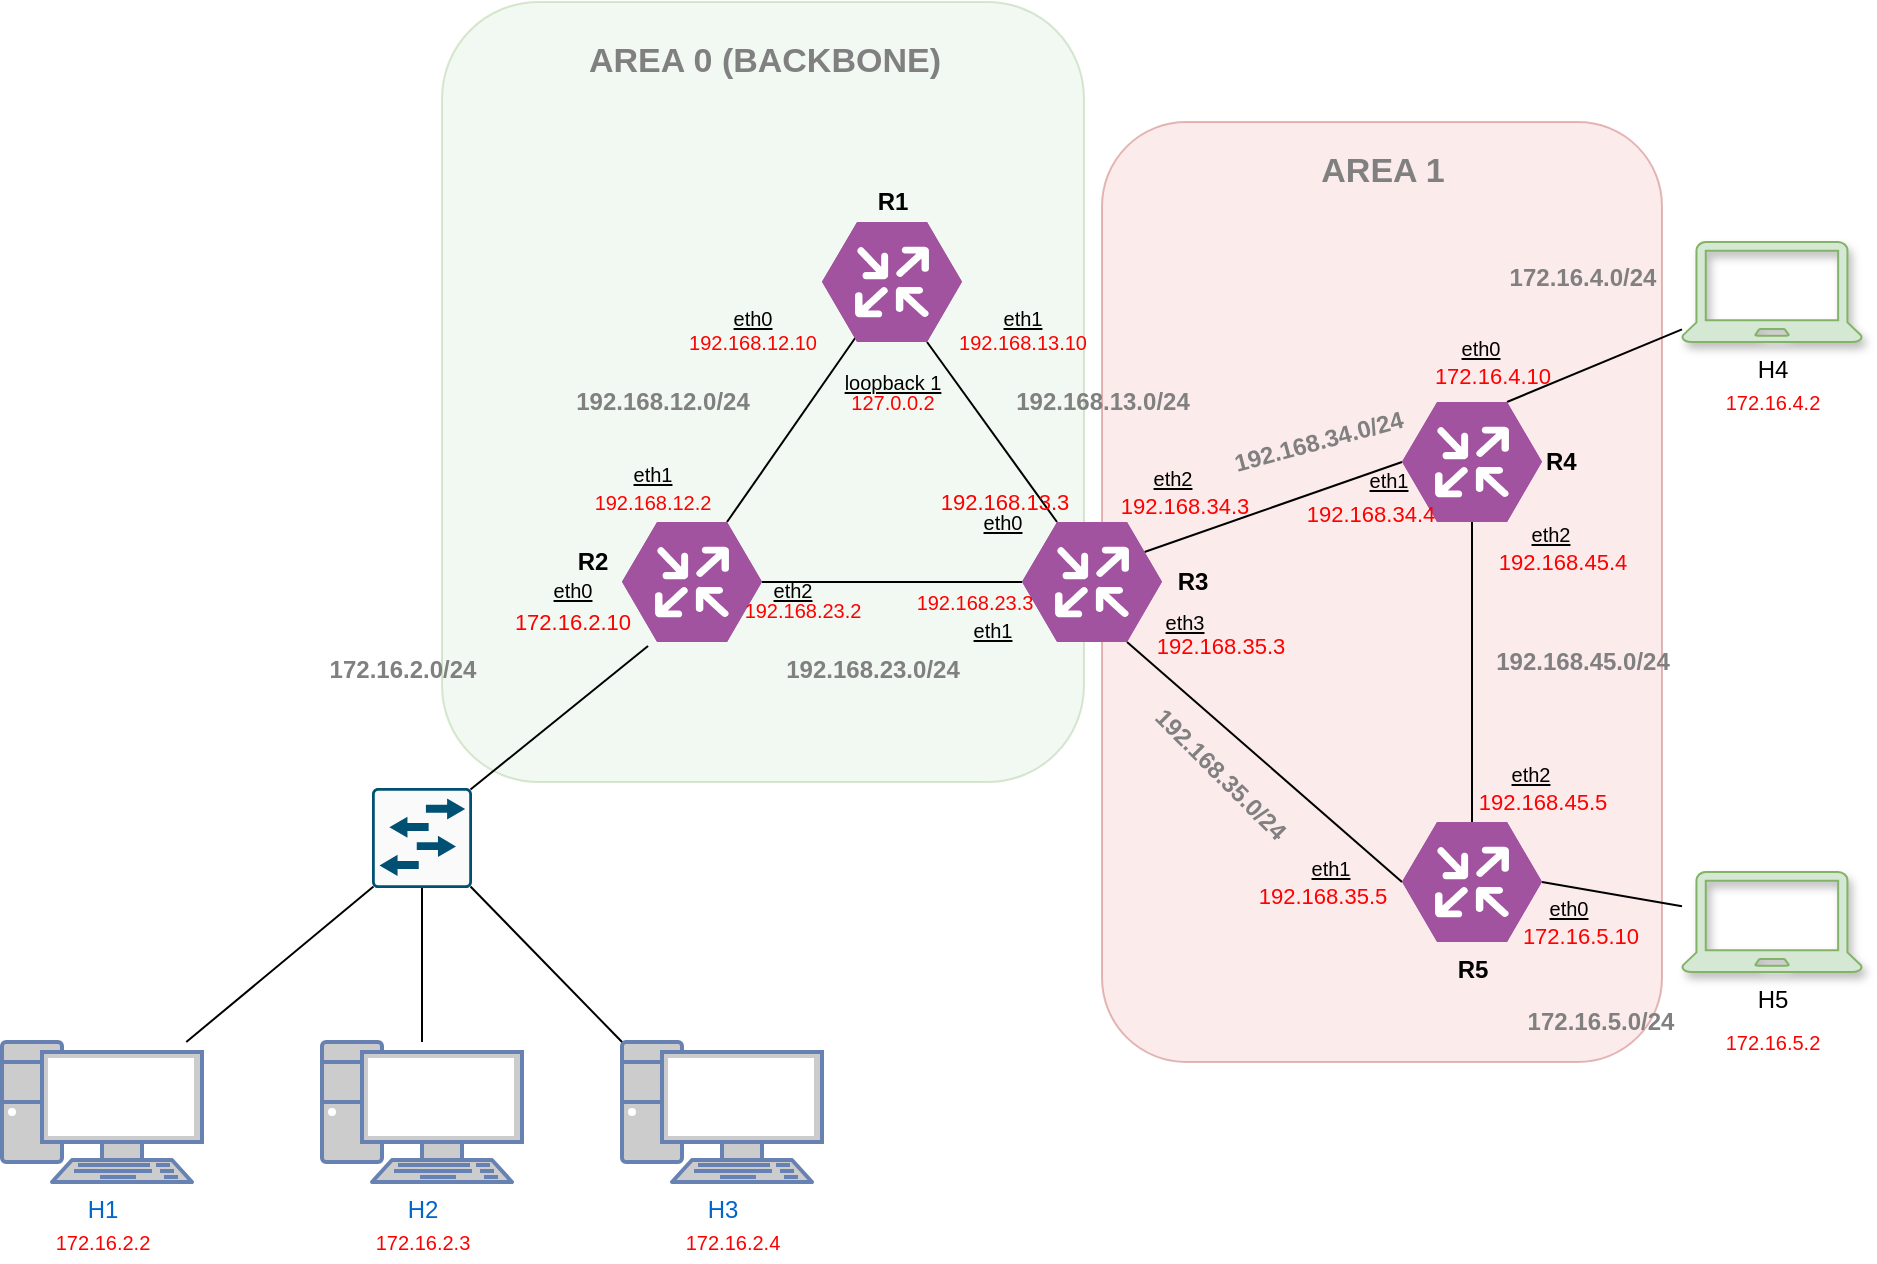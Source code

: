 <mxfile version="14.6.1" type="github"><diagram id="PrM_W4GA_D4Nd456_CjV" name="Page-1"><mxGraphModel dx="1021" dy="534" grid="1" gridSize="10" guides="1" tooltips="1" connect="1" arrows="1" fold="1" page="1" pageScale="1" pageWidth="1169" pageHeight="827" math="0" shadow="0"><root><mxCell id="0"/><mxCell id="1" parent="0"/><mxCell id="jsTZu5VvkX49n5gMvej3-38" value="" style="rounded=1;whiteSpace=wrap;html=1;labelBackgroundColor=none;pointerEvents=1;fontSize=17;strokeColor=#b85450;fillColor=#f8cecc;opacity=40;" vertex="1" parent="1"><mxGeometry x="650" y="130" width="280" height="470" as="geometry"/></mxCell><mxCell id="jsTZu5VvkX49n5gMvej3-36" value="" style="rounded=1;whiteSpace=wrap;html=1;pointerEvents=1;strokeColor=#82b366;fillColor=#d5e8d4;textOpacity=10;labelBackgroundColor=none;opacity=30;" vertex="1" parent="1"><mxGeometry x="320" y="70" width="321" height="390" as="geometry"/></mxCell><mxCell id="f-iRtKM67KEowYbmloAB-2" value="H1" style="fontColor=#0066CC;verticalAlign=top;verticalLabelPosition=bottom;labelPosition=center;align=center;html=1;outlineConnect=0;fillColor=#CCCCCC;strokeColor=#6881B3;gradientColor=none;gradientDirection=north;strokeWidth=2;shape=mxgraph.networks.pc;" parent="1" vertex="1"><mxGeometry x="100" y="590" width="100" height="70" as="geometry"/></mxCell><mxCell id="f-iRtKM67KEowYbmloAB-3" value="H2" style="fontColor=#0066CC;verticalAlign=top;verticalLabelPosition=bottom;labelPosition=center;align=center;html=1;outlineConnect=0;fillColor=#CCCCCC;strokeColor=#6881B3;gradientColor=none;gradientDirection=north;strokeWidth=2;shape=mxgraph.networks.pc;" parent="1" vertex="1"><mxGeometry x="260" y="590" width="100" height="70" as="geometry"/></mxCell><mxCell id="f-iRtKM67KEowYbmloAB-4" value="H3" style="fontColor=#0066CC;verticalAlign=top;verticalLabelPosition=bottom;labelPosition=center;align=center;html=1;outlineConnect=0;fillColor=#CCCCCC;strokeColor=#6881B3;gradientColor=none;gradientDirection=north;strokeWidth=2;shape=mxgraph.networks.pc;" parent="1" vertex="1"><mxGeometry x="410" y="590" width="100" height="70" as="geometry"/></mxCell><mxCell id="f-iRtKM67KEowYbmloAB-11" style="rounded=0;orthogonalLoop=1;jettySize=auto;html=1;endArrow=none;endFill=0;exitX=0.015;exitY=0.985;exitDx=0;exitDy=0;exitPerimeter=0;" parent="1" source="jsTZu5VvkX49n5gMvej3-26" target="f-iRtKM67KEowYbmloAB-2" edge="1"><mxGeometry relative="1" as="geometry"><mxPoint x="280" y="515.312" as="sourcePoint"/></mxGeometry></mxCell><mxCell id="f-iRtKM67KEowYbmloAB-12" style="edgeStyle=none;rounded=0;orthogonalLoop=1;jettySize=auto;html=1;exitX=0.5;exitY=1;exitDx=0;exitDy=0;exitPerimeter=0;endArrow=none;endFill=0;strokeColor=#000000;" parent="1" source="jsTZu5VvkX49n5gMvej3-26" target="f-iRtKM67KEowYbmloAB-3" edge="1"><mxGeometry relative="1" as="geometry"><mxPoint x="310" y="520" as="sourcePoint"/></mxGeometry></mxCell><mxCell id="f-iRtKM67KEowYbmloAB-13" style="edgeStyle=none;rounded=0;orthogonalLoop=1;jettySize=auto;html=1;exitX=0.985;exitY=0.985;exitDx=0;exitDy=0;exitPerimeter=0;entryX=0;entryY=0;entryDx=0;entryDy=0;entryPerimeter=0;endArrow=none;endFill=0;strokeColor=#000000;" parent="1" source="jsTZu5VvkX49n5gMvej3-26" target="f-iRtKM67KEowYbmloAB-4" edge="1"><mxGeometry relative="1" as="geometry"><mxPoint x="339.1" y="519.1" as="sourcePoint"/></mxGeometry></mxCell><mxCell id="f-iRtKM67KEowYbmloAB-16" style="edgeStyle=none;rounded=0;orthogonalLoop=1;jettySize=auto;html=1;exitX=0.985;exitY=0.015;exitDx=0;exitDy=0;exitPerimeter=0;entryX=0.186;entryY=1.033;entryDx=0;entryDy=0;entryPerimeter=0;endArrow=none;endFill=0;strokeColor=#000000;" parent="1" source="jsTZu5VvkX49n5gMvej3-26" target="f-iRtKM67KEowYbmloAB-6" edge="1"><mxGeometry relative="1" as="geometry"><mxPoint x="339.1" y="460.9" as="sourcePoint"/></mxGeometry></mxCell><mxCell id="f-iRtKM67KEowYbmloAB-22" style="edgeStyle=none;rounded=0;orthogonalLoop=1;jettySize=auto;html=1;exitX=1;exitY=0.5;exitDx=0;exitDy=0;exitPerimeter=0;entryX=0;entryY=0.5;entryDx=0;entryDy=0;entryPerimeter=0;endArrow=none;endFill=0;strokeColor=#000000;" parent="1" source="f-iRtKM67KEowYbmloAB-6" target="f-iRtKM67KEowYbmloAB-17" edge="1"><mxGeometry relative="1" as="geometry"/></mxCell><mxCell id="f-iRtKM67KEowYbmloAB-23" style="edgeStyle=none;rounded=0;orthogonalLoop=1;jettySize=auto;html=1;exitX=0.75;exitY=0;exitDx=0;exitDy=0;exitPerimeter=0;entryX=0.257;entryY=0.933;entryDx=0;entryDy=0;entryPerimeter=0;endArrow=none;endFill=0;strokeColor=#000000;" parent="1" source="f-iRtKM67KEowYbmloAB-6" target="f-iRtKM67KEowYbmloAB-18" edge="1"><mxGeometry relative="1" as="geometry"/></mxCell><mxCell id="f-iRtKM67KEowYbmloAB-6" value="" style="verticalLabelPosition=bottom;html=1;fillColor=#A153A0;strokeColor=#ffffff;verticalAlign=top;align=center;points=[[0,0.5,0],[0.125,0.25,0],[0.25,0,0],[0.5,0,0],[0.75,0,0],[0.875,0.25,0],[1,0.5,0],[0.875,0.75,0],[0.75,1,0],[0.5,1,0],[0.125,0.75,0]];pointerEvents=1;shape=mxgraph.cisco_safe.compositeIcon;bgIcon=mxgraph.cisco_safe.design.blank_device;resIcon=mxgraph.cisco_safe.design.router;" parent="1" vertex="1"><mxGeometry x="410" y="330" width="70" height="60" as="geometry"/></mxCell><mxCell id="jsTZu5VvkX49n5gMvej3-8" style="edgeStyle=none;rounded=0;orthogonalLoop=1;jettySize=auto;html=1;exitX=0.875;exitY=0.25;exitDx=0;exitDy=0;exitPerimeter=0;entryX=0;entryY=0.5;entryDx=0;entryDy=0;entryPerimeter=0;endArrow=none;endFill=0;" edge="1" parent="1" source="f-iRtKM67KEowYbmloAB-17" target="jsTZu5VvkX49n5gMvej3-1"><mxGeometry relative="1" as="geometry"/></mxCell><mxCell id="jsTZu5VvkX49n5gMvej3-9" style="edgeStyle=none;rounded=0;orthogonalLoop=1;jettySize=auto;html=1;exitX=0.75;exitY=1;exitDx=0;exitDy=0;exitPerimeter=0;entryX=0;entryY=0.5;entryDx=0;entryDy=0;entryPerimeter=0;endArrow=none;endFill=0;" edge="1" parent="1" source="f-iRtKM67KEowYbmloAB-17" target="jsTZu5VvkX49n5gMvej3-2"><mxGeometry relative="1" as="geometry"/></mxCell><mxCell id="f-iRtKM67KEowYbmloAB-17" value="" style="verticalLabelPosition=bottom;html=1;fillColor=#A153A0;strokeColor=#ffffff;verticalAlign=top;align=center;points=[[0,0.5,0],[0.125,0.25,0],[0.25,0,0],[0.5,0,0],[0.75,0,0],[0.875,0.25,0],[1,0.5,0],[0.875,0.75,0],[0.75,1,0],[0.5,1,0],[0.125,0.75,0]];pointerEvents=1;shape=mxgraph.cisco_safe.compositeIcon;bgIcon=mxgraph.cisco_safe.design.blank_device;resIcon=mxgraph.cisco_safe.design.router;" parent="1" vertex="1"><mxGeometry x="610" y="330" width="70" height="60" as="geometry"/></mxCell><mxCell id="f-iRtKM67KEowYbmloAB-21" style="edgeStyle=none;rounded=0;orthogonalLoop=1;jettySize=auto;html=1;exitX=0.75;exitY=1;exitDx=0;exitDy=0;exitPerimeter=0;entryX=0.25;entryY=0;entryDx=0;entryDy=0;entryPerimeter=0;endArrow=none;endFill=0;strokeColor=#000000;" parent="1" source="f-iRtKM67KEowYbmloAB-18" target="f-iRtKM67KEowYbmloAB-17" edge="1"><mxGeometry relative="1" as="geometry"/></mxCell><mxCell id="f-iRtKM67KEowYbmloAB-18" value="" style="verticalLabelPosition=bottom;html=1;fillColor=#A153A0;strokeColor=#ffffff;verticalAlign=top;align=center;points=[[0,0.5,0],[0.125,0.25,0],[0.25,0,0],[0.5,0,0],[0.75,0,0],[0.875,0.25,0],[1,0.5,0],[0.875,0.75,0],[0.75,1,0],[0.5,1,0],[0.125,0.75,0]];pointerEvents=1;shape=mxgraph.cisco_safe.compositeIcon;bgIcon=mxgraph.cisco_safe.design.blank_device;resIcon=mxgraph.cisco_safe.design.router;" parent="1" vertex="1"><mxGeometry x="510" y="180" width="70" height="60" as="geometry"/></mxCell><mxCell id="f-iRtKM67KEowYbmloAB-27" value="H5" style="pointerEvents=1;shadow=1;dashed=0;html=1;strokeColor=#82b366;fillColor=#d5e8d4;labelPosition=center;verticalLabelPosition=bottom;verticalAlign=top;outlineConnect=0;align=center;shape=mxgraph.office.devices.laptop;" parent="1" vertex="1"><mxGeometry x="940" y="505" width="90" height="50" as="geometry"/></mxCell><mxCell id="f-iRtKM67KEowYbmloAB-28" value="H4" style="pointerEvents=1;shadow=1;dashed=0;html=1;strokeColor=#82b366;fillColor=#d5e8d4;labelPosition=center;verticalLabelPosition=bottom;verticalAlign=top;outlineConnect=0;align=center;shape=mxgraph.office.devices.laptop;" parent="1" vertex="1"><mxGeometry x="940" y="190" width="90" height="50" as="geometry"/></mxCell><mxCell id="f-iRtKM67KEowYbmloAB-37" value="R3" style="text;html=1;align=center;verticalAlign=middle;resizable=0;points=[];autosize=1;fontStyle=1" parent="1" vertex="1"><mxGeometry x="680" y="350" width="30" height="20" as="geometry"/></mxCell><mxCell id="f-iRtKM67KEowYbmloAB-38" value="R1" style="text;html=1;align=center;verticalAlign=middle;resizable=0;points=[];autosize=1;fontStyle=1" parent="1" vertex="1"><mxGeometry x="530" y="160" width="30" height="20" as="geometry"/></mxCell><mxCell id="f-iRtKM67KEowYbmloAB-39" value="R2" style="text;html=1;align=center;verticalAlign=middle;resizable=0;points=[];autosize=1;fontStyle=1" parent="1" vertex="1"><mxGeometry x="380" y="340" width="30" height="20" as="geometry"/></mxCell><mxCell id="f-iRtKM67KEowYbmloAB-40" value="192.168.35.3" style="text;html=1;align=center;verticalAlign=middle;resizable=0;points=[];autosize=1;fontSize=11;fontColor=#FF0000;" parent="1" vertex="1"><mxGeometry x="669" y="382" width="80" height="20" as="geometry"/></mxCell><mxCell id="f-iRtKM67KEowYbmloAB-41" value="192.168.23.3" style="text;html=1;align=center;verticalAlign=middle;resizable=0;points=[];autosize=1;fontSize=10;fontStyle=0;fontColor=#FF0000;" parent="1" vertex="1"><mxGeometry x="551" y="360" width="70" height="20" as="geometry"/></mxCell><mxCell id="f-iRtKM67KEowYbmloAB-43" value="192.168.34.3" style="text;html=1;align=center;verticalAlign=middle;resizable=0;points=[];autosize=1;fontSize=11;fontColor=#FF0000;" parent="1" vertex="1"><mxGeometry x="651" y="312" width="80" height="20" as="geometry"/></mxCell><mxCell id="f-iRtKM67KEowYbmloAB-44" value="172.16.2.10" style="text;html=1;align=center;verticalAlign=middle;resizable=0;points=[];autosize=1;fontSize=11;fontColor=#FF0000;" parent="1" vertex="1"><mxGeometry x="350" y="370" width="70" height="20" as="geometry"/></mxCell><mxCell id="f-iRtKM67KEowYbmloAB-45" value="&lt;span id=&quot;docs-internal-guid-70469a81-7fff-3385-b875-99ab453dd5ec&quot; style=&quot;font-size: 10px&quot;&gt;&lt;span style=&quot;font-family: &amp;#34;proxima nova&amp;#34; , sans-serif ; background-color: transparent ; vertical-align: baseline ; font-size: 10px&quot;&gt;&lt;font style=&quot;font-size: 10px&quot;&gt;192.168.23.2&lt;/font&gt;&lt;/span&gt;&lt;/span&gt;" style="text;html=1;align=center;verticalAlign=middle;resizable=0;points=[];autosize=1;fontSize=10;fontColor=#FF0000;" parent="1" vertex="1"><mxGeometry x="465" y="364" width="70" height="20" as="geometry"/></mxCell><mxCell id="f-iRtKM67KEowYbmloAB-46" value="192.168.12.2" style="text;html=1;align=center;verticalAlign=middle;resizable=0;points=[];autosize=1;fontSize=10;fontColor=#FF0000;" parent="1" vertex="1"><mxGeometry x="390" y="310" width="70" height="20" as="geometry"/></mxCell><mxCell id="f-iRtKM67KEowYbmloAB-47" value="192.168.13.10" style="text;html=1;align=center;verticalAlign=middle;resizable=0;points=[];autosize=1;fontSize=10;fontColor=#FF0000;" parent="1" vertex="1"><mxGeometry x="570" y="230" width="80" height="20" as="geometry"/></mxCell><mxCell id="f-iRtKM67KEowYbmloAB-48" value="192.168.12.10" style="text;html=1;align=center;verticalAlign=middle;resizable=0;points=[];autosize=1;fontSize=10;fontColor=#FF0000;" parent="1" vertex="1"><mxGeometry x="435" y="230" width="80" height="20" as="geometry"/></mxCell><mxCell id="f-iRtKM67KEowYbmloAB-49" value="127.0.0.2" style="text;html=1;align=center;verticalAlign=middle;resizable=0;points=[];autosize=1;fontSize=10;fontColor=#FF0000;" parent="1" vertex="1"><mxGeometry x="515" y="260" width="60" height="20" as="geometry"/></mxCell><mxCell id="f-iRtKM67KEowYbmloAB-50" value="loopback 1" style="text;html=1;align=center;verticalAlign=middle;resizable=0;points=[];autosize=1;fontSize=10;fontStyle=4" parent="1" vertex="1"><mxGeometry x="515" y="250" width="60" height="20" as="geometry"/></mxCell><mxCell id="f-iRtKM67KEowYbmloAB-51" value="eth0" style="text;html=1;align=center;verticalAlign=middle;resizable=0;points=[];autosize=1;fontSize=10;fontStyle=4" parent="1" vertex="1"><mxGeometry x="460" y="218" width="30" height="20" as="geometry"/></mxCell><mxCell id="f-iRtKM67KEowYbmloAB-52" value="eth1" style="text;html=1;align=center;verticalAlign=middle;resizable=0;points=[];autosize=1;fontSize=10;fontStyle=4" parent="1" vertex="1"><mxGeometry x="595" y="218" width="30" height="20" as="geometry"/></mxCell><mxCell id="f-iRtKM67KEowYbmloAB-53" value="eth1" style="text;html=1;align=center;verticalAlign=middle;resizable=0;points=[];autosize=1;fontSize=10;fontStyle=4" parent="1" vertex="1"><mxGeometry x="410" y="296" width="30" height="20" as="geometry"/></mxCell><mxCell id="f-iRtKM67KEowYbmloAB-54" value="eth2" style="text;html=1;align=center;verticalAlign=middle;resizable=0;points=[];autosize=1;fontSize=10;fontStyle=4" parent="1" vertex="1"><mxGeometry x="670" y="298" width="30" height="20" as="geometry"/></mxCell><mxCell id="f-iRtKM67KEowYbmloAB-55" value="eth2" style="text;html=1;align=center;verticalAlign=middle;resizable=0;points=[];autosize=1;fontSize=10;fontStyle=4" parent="1" vertex="1"><mxGeometry x="480" y="354" width="30" height="20" as="geometry"/></mxCell><mxCell id="f-iRtKM67KEowYbmloAB-56" value="eth1" style="text;html=1;align=center;verticalAlign=middle;resizable=0;points=[];autosize=1;fontSize=10;fontStyle=4" parent="1" vertex="1"><mxGeometry x="580" y="374" width="30" height="20" as="geometry"/></mxCell><mxCell id="f-iRtKM67KEowYbmloAB-57" value="eth3" style="text;html=1;align=center;verticalAlign=middle;resizable=0;points=[];autosize=1;fontSize=10;fontStyle=4" parent="1" vertex="1"><mxGeometry x="676" y="370" width="30" height="20" as="geometry"/></mxCell><mxCell id="f-iRtKM67KEowYbmloAB-58" value="eth0" style="text;html=1;align=center;verticalAlign=middle;resizable=0;points=[];autosize=1;fontSize=10;fontStyle=4" parent="1" vertex="1"><mxGeometry x="370" y="354" width="30" height="20" as="geometry"/></mxCell><mxCell id="f-iRtKM67KEowYbmloAB-59" value="172.16.2.2" style="text;html=1;align=center;verticalAlign=middle;resizable=0;points=[];autosize=1;fontSize=10;fontColor=#FF0000;" parent="1" vertex="1"><mxGeometry x="120" y="680" width="60" height="20" as="geometry"/></mxCell><mxCell id="f-iRtKM67KEowYbmloAB-60" value="172.16.2.3" style="text;html=1;align=center;verticalAlign=middle;resizable=0;points=[];autosize=1;fontSize=10;fontColor=#FF0000;" parent="1" vertex="1"><mxGeometry x="280" y="680" width="60" height="20" as="geometry"/></mxCell><mxCell id="f-iRtKM67KEowYbmloAB-61" value="172.16.2.4" style="text;html=1;align=center;verticalAlign=middle;resizable=0;points=[];autosize=1;fontSize=10;fontColor=#FF0000;" parent="1" vertex="1"><mxGeometry x="435" y="680" width="60" height="20" as="geometry"/></mxCell><mxCell id="f-iRtKM67KEowYbmloAB-62" value="172.16.4.2" style="text;html=1;align=center;verticalAlign=middle;resizable=0;points=[];autosize=1;fontSize=10;fontColor=#FF0000;" parent="1" vertex="1"><mxGeometry x="955" y="260" width="60" height="20" as="geometry"/></mxCell><mxCell id="f-iRtKM67KEowYbmloAB-63" value="172.16.5.2" style="text;html=1;align=center;verticalAlign=middle;resizable=0;points=[];autosize=1;fontSize=10;fontColor=#FF0000;" parent="1" vertex="1"><mxGeometry x="955" y="580" width="60" height="20" as="geometry"/></mxCell><mxCell id="jsTZu5VvkX49n5gMvej3-5" style="rounded=0;orthogonalLoop=1;jettySize=auto;html=1;exitX=0.75;exitY=0;exitDx=0;exitDy=0;exitPerimeter=0;endArrow=none;endFill=0;" edge="1" parent="1" source="jsTZu5VvkX49n5gMvej3-1" target="f-iRtKM67KEowYbmloAB-28"><mxGeometry relative="1" as="geometry"/></mxCell><mxCell id="jsTZu5VvkX49n5gMvej3-7" style="edgeStyle=none;rounded=0;orthogonalLoop=1;jettySize=auto;html=1;exitX=0.5;exitY=1;exitDx=0;exitDy=0;exitPerimeter=0;entryX=0.5;entryY=0;entryDx=0;entryDy=0;entryPerimeter=0;endArrow=none;endFill=0;" edge="1" parent="1" source="jsTZu5VvkX49n5gMvej3-1" target="jsTZu5VvkX49n5gMvej3-2"><mxGeometry relative="1" as="geometry"/></mxCell><mxCell id="jsTZu5VvkX49n5gMvej3-1" value="R4" style="verticalLabelPosition=middle;html=1;fillColor=#A153A0;strokeColor=#ffffff;verticalAlign=middle;align=left;points=[[0,0.5,0],[0.125,0.25,0],[0.25,0,0],[0.5,0,0],[0.75,0,0],[0.875,0.25,0],[1,0.5,0],[0.875,0.75,0],[0.75,1,0],[0.5,1,0],[0.125,0.75,0]];pointerEvents=1;shape=mxgraph.cisco_safe.compositeIcon;bgIcon=mxgraph.cisco_safe.design.blank_device;resIcon=mxgraph.cisco_safe.design.router;labelPosition=right;labelBackgroundColor=none;labelBorderColor=none;fontStyle=1" vertex="1" parent="1"><mxGeometry x="800" y="270" width="70" height="60" as="geometry"/></mxCell><mxCell id="jsTZu5VvkX49n5gMvej3-6" style="edgeStyle=none;rounded=0;orthogonalLoop=1;jettySize=auto;html=1;exitX=1;exitY=0.5;exitDx=0;exitDy=0;exitPerimeter=0;endArrow=none;endFill=0;" edge="1" parent="1" source="jsTZu5VvkX49n5gMvej3-2" target="f-iRtKM67KEowYbmloAB-27"><mxGeometry relative="1" as="geometry"/></mxCell><mxCell id="jsTZu5VvkX49n5gMvej3-2" value="R5" style="verticalLabelPosition=bottom;html=1;fillColor=#A153A0;strokeColor=#ffffff;verticalAlign=top;align=center;points=[[0,0.5,0],[0.125,0.25,0],[0.25,0,0],[0.5,0,0],[0.75,0,0],[0.875,0.25,0],[1,0.5,0],[0.875,0.75,0],[0.75,1,0],[0.5,1,0],[0.125,0.75,0]];pointerEvents=1;shape=mxgraph.cisco_safe.compositeIcon;bgIcon=mxgraph.cisco_safe.design.blank_device;resIcon=mxgraph.cisco_safe.design.router;fontStyle=1" vertex="1" parent="1"><mxGeometry x="800" y="480" width="70" height="60" as="geometry"/></mxCell><mxCell id="jsTZu5VvkX49n5gMvej3-10" value="172.16.4.10" style="text;html=1;align=center;verticalAlign=middle;resizable=0;points=[];autosize=1;fontSize=11;fontColor=#FF0000;" vertex="1" parent="1"><mxGeometry x="810" y="247" width="70" height="20" as="geometry"/></mxCell><mxCell id="jsTZu5VvkX49n5gMvej3-11" value="eth0" style="text;html=1;align=center;verticalAlign=middle;resizable=0;points=[];autosize=1;fontSize=10;fontStyle=4" vertex="1" parent="1"><mxGeometry x="824" y="233" width="30" height="20" as="geometry"/></mxCell><mxCell id="jsTZu5VvkX49n5gMvej3-12" value="192.168.13.3" style="text;html=1;align=center;verticalAlign=middle;resizable=0;points=[];autosize=1;fontSize=11;fontColor=#FF0000;" vertex="1" parent="1"><mxGeometry x="561" y="310" width="80" height="20" as="geometry"/></mxCell><mxCell id="jsTZu5VvkX49n5gMvej3-13" value="eth0" style="text;html=1;align=center;verticalAlign=middle;resizable=0;points=[];autosize=1;fontSize=10;fontStyle=4" vertex="1" parent="1"><mxGeometry x="585" y="320" width="30" height="20" as="geometry"/></mxCell><mxCell id="jsTZu5VvkX49n5gMvej3-14" value="192.168.45.4" style="text;html=1;align=center;verticalAlign=middle;resizable=0;points=[];autosize=1;fontSize=11;fontColor=#FF0000;" vertex="1" parent="1"><mxGeometry x="840" y="340" width="80" height="20" as="geometry"/></mxCell><mxCell id="jsTZu5VvkX49n5gMvej3-15" value="eth2" style="text;html=1;align=center;verticalAlign=middle;resizable=0;points=[];autosize=1;fontSize=10;fontStyle=4" vertex="1" parent="1"><mxGeometry x="859" y="326" width="30" height="20" as="geometry"/></mxCell><mxCell id="jsTZu5VvkX49n5gMvej3-16" value="192.168.34.4" style="text;html=1;align=center;verticalAlign=middle;resizable=0;points=[];autosize=1;fontSize=11;fontColor=#FF0000;" vertex="1" parent="1"><mxGeometry x="744" y="316" width="80" height="20" as="geometry"/></mxCell><mxCell id="jsTZu5VvkX49n5gMvej3-17" value="eth1" style="text;html=1;align=center;verticalAlign=middle;resizable=0;points=[];autosize=1;fontSize=10;fontStyle=4" vertex="1" parent="1"><mxGeometry x="778" y="299" width="30" height="20" as="geometry"/></mxCell><mxCell id="jsTZu5VvkX49n5gMvej3-20" value="192.168.45.5" style="text;html=1;align=center;verticalAlign=middle;resizable=0;points=[];autosize=1;fontSize=11;fontColor=#FF0000;" vertex="1" parent="1"><mxGeometry x="830" y="460" width="80" height="20" as="geometry"/></mxCell><mxCell id="jsTZu5VvkX49n5gMvej3-21" value="eth2" style="text;html=1;align=center;verticalAlign=middle;resizable=0;points=[];autosize=1;fontSize=10;fontStyle=4" vertex="1" parent="1"><mxGeometry x="849" y="446" width="30" height="20" as="geometry"/></mxCell><mxCell id="jsTZu5VvkX49n5gMvej3-22" value="172.16.5.10" style="text;html=1;align=center;verticalAlign=middle;resizable=0;points=[];autosize=1;fontSize=11;fontColor=#FF0000;" vertex="1" parent="1"><mxGeometry x="854" y="527" width="70" height="20" as="geometry"/></mxCell><mxCell id="jsTZu5VvkX49n5gMvej3-23" value="eth0" style="text;html=1;align=center;verticalAlign=middle;resizable=0;points=[];autosize=1;fontSize=10;fontStyle=4" vertex="1" parent="1"><mxGeometry x="868" y="513" width="30" height="20" as="geometry"/></mxCell><mxCell id="jsTZu5VvkX49n5gMvej3-24" value="192.168.35.5" style="text;html=1;align=center;verticalAlign=middle;resizable=0;points=[];autosize=1;fontSize=11;fontColor=#FF0000;" vertex="1" parent="1"><mxGeometry x="720" y="507" width="80" height="20" as="geometry"/></mxCell><mxCell id="jsTZu5VvkX49n5gMvej3-25" value="eth1" style="text;html=1;align=center;verticalAlign=middle;resizable=0;points=[];autosize=1;fontSize=10;fontStyle=4" vertex="1" parent="1"><mxGeometry x="749" y="493" width="30" height="20" as="geometry"/></mxCell><mxCell id="jsTZu5VvkX49n5gMvej3-26" value="" style="points=[[0.015,0.015,0],[0.985,0.015,0],[0.985,0.985,0],[0.015,0.985,0],[0.25,0,0],[0.5,0,0],[0.75,0,0],[1,0.25,0],[1,0.5,0],[1,0.75,0],[0.75,1,0],[0.5,1,0],[0.25,1,0],[0,0.75,0],[0,0.5,0],[0,0.25,0]];verticalLabelPosition=bottom;html=1;verticalAlign=top;aspect=fixed;align=center;pointerEvents=1;shape=mxgraph.cisco19.rect;prIcon=l2_switch;fillColor=#FAFAFA;strokeColor=#005073;" vertex="1" parent="1"><mxGeometry x="285" y="463" width="50" height="50" as="geometry"/></mxCell><mxCell id="jsTZu5VvkX49n5gMvej3-27" value="192.168.12.0/24" style="text;html=1;align=center;verticalAlign=middle;resizable=0;points=[];autosize=1;strokeColor=none;fontColor=#808080;fontStyle=1" vertex="1" parent="1"><mxGeometry x="380" y="260" width="100" height="20" as="geometry"/></mxCell><mxCell id="jsTZu5VvkX49n5gMvej3-28" value="192.168.23.0/24" style="text;html=1;align=center;verticalAlign=middle;resizable=0;points=[];autosize=1;strokeColor=none;fontColor=#808080;fontStyle=1" vertex="1" parent="1"><mxGeometry x="485" y="394" width="100" height="20" as="geometry"/></mxCell><mxCell id="jsTZu5VvkX49n5gMvej3-29" value="192.168.13.0/24" style="text;html=1;align=center;verticalAlign=middle;resizable=0;points=[];autosize=1;strokeColor=none;fontColor=#808080;fontStyle=1" vertex="1" parent="1"><mxGeometry x="600" y="260" width="100" height="20" as="geometry"/></mxCell><mxCell id="jsTZu5VvkX49n5gMvej3-30" value="192.168.34.0/24" style="text;html=1;align=center;verticalAlign=middle;resizable=0;points=[];autosize=1;strokeColor=none;fontColor=#808080;fontStyle=1;rotation=-15;" vertex="1" parent="1"><mxGeometry x="708" y="280" width="100" height="20" as="geometry"/></mxCell><mxCell id="jsTZu5VvkX49n5gMvej3-31" value="192.168.35.0/24" style="text;html=1;align=center;verticalAlign=middle;resizable=0;points=[];autosize=1;strokeColor=none;fontColor=#808080;fontStyle=1;rotation=45;" vertex="1" parent="1"><mxGeometry x="659" y="446" width="100" height="20" as="geometry"/></mxCell><mxCell id="jsTZu5VvkX49n5gMvej3-32" value="192.168.45.0/24" style="text;html=1;align=center;verticalAlign=middle;resizable=0;points=[];autosize=1;strokeColor=none;fontColor=#808080;fontStyle=1" vertex="1" parent="1"><mxGeometry x="840" y="390" width="100" height="20" as="geometry"/></mxCell><mxCell id="jsTZu5VvkX49n5gMvej3-33" value="172.16.5.0/24" style="text;html=1;align=center;verticalAlign=middle;resizable=0;points=[];autosize=1;strokeColor=none;fontColor=#808080;fontStyle=1" vertex="1" parent="1"><mxGeometry x="854" y="570" width="90" height="20" as="geometry"/></mxCell><mxCell id="jsTZu5VvkX49n5gMvej3-34" value="172.16.4.0/24" style="text;html=1;align=center;verticalAlign=middle;resizable=0;points=[];autosize=1;strokeColor=none;fontColor=#808080;fontStyle=1" vertex="1" parent="1"><mxGeometry x="845" y="198" width="90" height="20" as="geometry"/></mxCell><mxCell id="jsTZu5VvkX49n5gMvej3-35" value="172.16.2.0/24" style="text;html=1;align=center;verticalAlign=middle;resizable=0;points=[];autosize=1;strokeColor=none;fontColor=#808080;fontStyle=1;rotation=0;" vertex="1" parent="1"><mxGeometry x="255" y="394" width="90" height="20" as="geometry"/></mxCell><mxCell id="jsTZu5VvkX49n5gMvej3-37" value="AREA 0 (BACKBONE)" style="text;html=1;align=center;verticalAlign=middle;resizable=0;points=[];autosize=1;strokeColor=none;fontColor=#808080;fontStyle=1;fontSize=17;" vertex="1" parent="1"><mxGeometry x="386" y="85" width="190" height="30" as="geometry"/></mxCell><mxCell id="jsTZu5VvkX49n5gMvej3-39" value="AREA 1" style="text;html=1;align=center;verticalAlign=middle;resizable=0;points=[];autosize=1;strokeColor=none;fontColor=#808080;fontStyle=1;fontSize=17;" vertex="1" parent="1"><mxGeometry x="750" y="140" width="80" height="30" as="geometry"/></mxCell></root></mxGraphModel></diagram></mxfile>